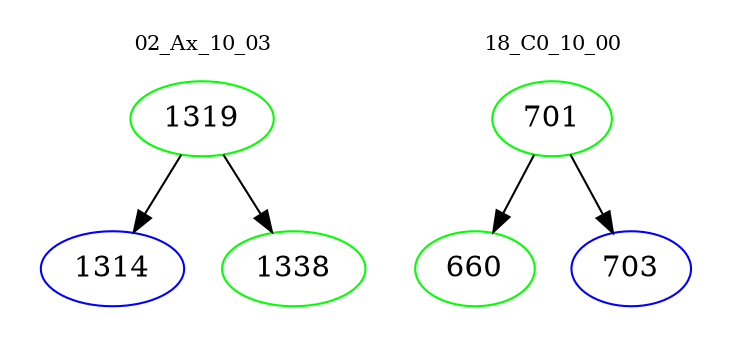 digraph{
subgraph cluster_0 {
color = white
label = "02_Ax_10_03";
fontsize=10;
T0_1319 [label="1319", color="green"]
T0_1319 -> T0_1314 [color="black"]
T0_1314 [label="1314", color="blue"]
T0_1319 -> T0_1338 [color="black"]
T0_1338 [label="1338", color="green"]
}
subgraph cluster_1 {
color = white
label = "18_C0_10_00";
fontsize=10;
T1_701 [label="701", color="green"]
T1_701 -> T1_660 [color="black"]
T1_660 [label="660", color="green"]
T1_701 -> T1_703 [color="black"]
T1_703 [label="703", color="blue"]
}
}
